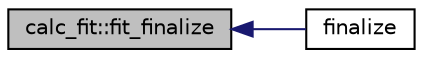 digraph "calc_fit::fit_finalize"
{
  edge [fontname="Helvetica",fontsize="10",labelfontname="Helvetica",labelfontsize="10"];
  node [fontname="Helvetica",fontsize="10",shape=record];
  rankdir="LR";
  Node1 [label="calc_fit::fit_finalize",height=0.2,width=0.4,color="black", fillcolor="grey75", style="filled" fontcolor="black"];
  Node1 -> Node2 [dir="back",color="midnightblue",fontsize="10",style="solid"];
  Node2 [label="finalize",height=0.2,width=0.4,color="black", fillcolor="white", style="filled",URL="$qcalc_8f90.html#ae13666592a639e38acc4462b8e5ec488"];
}
